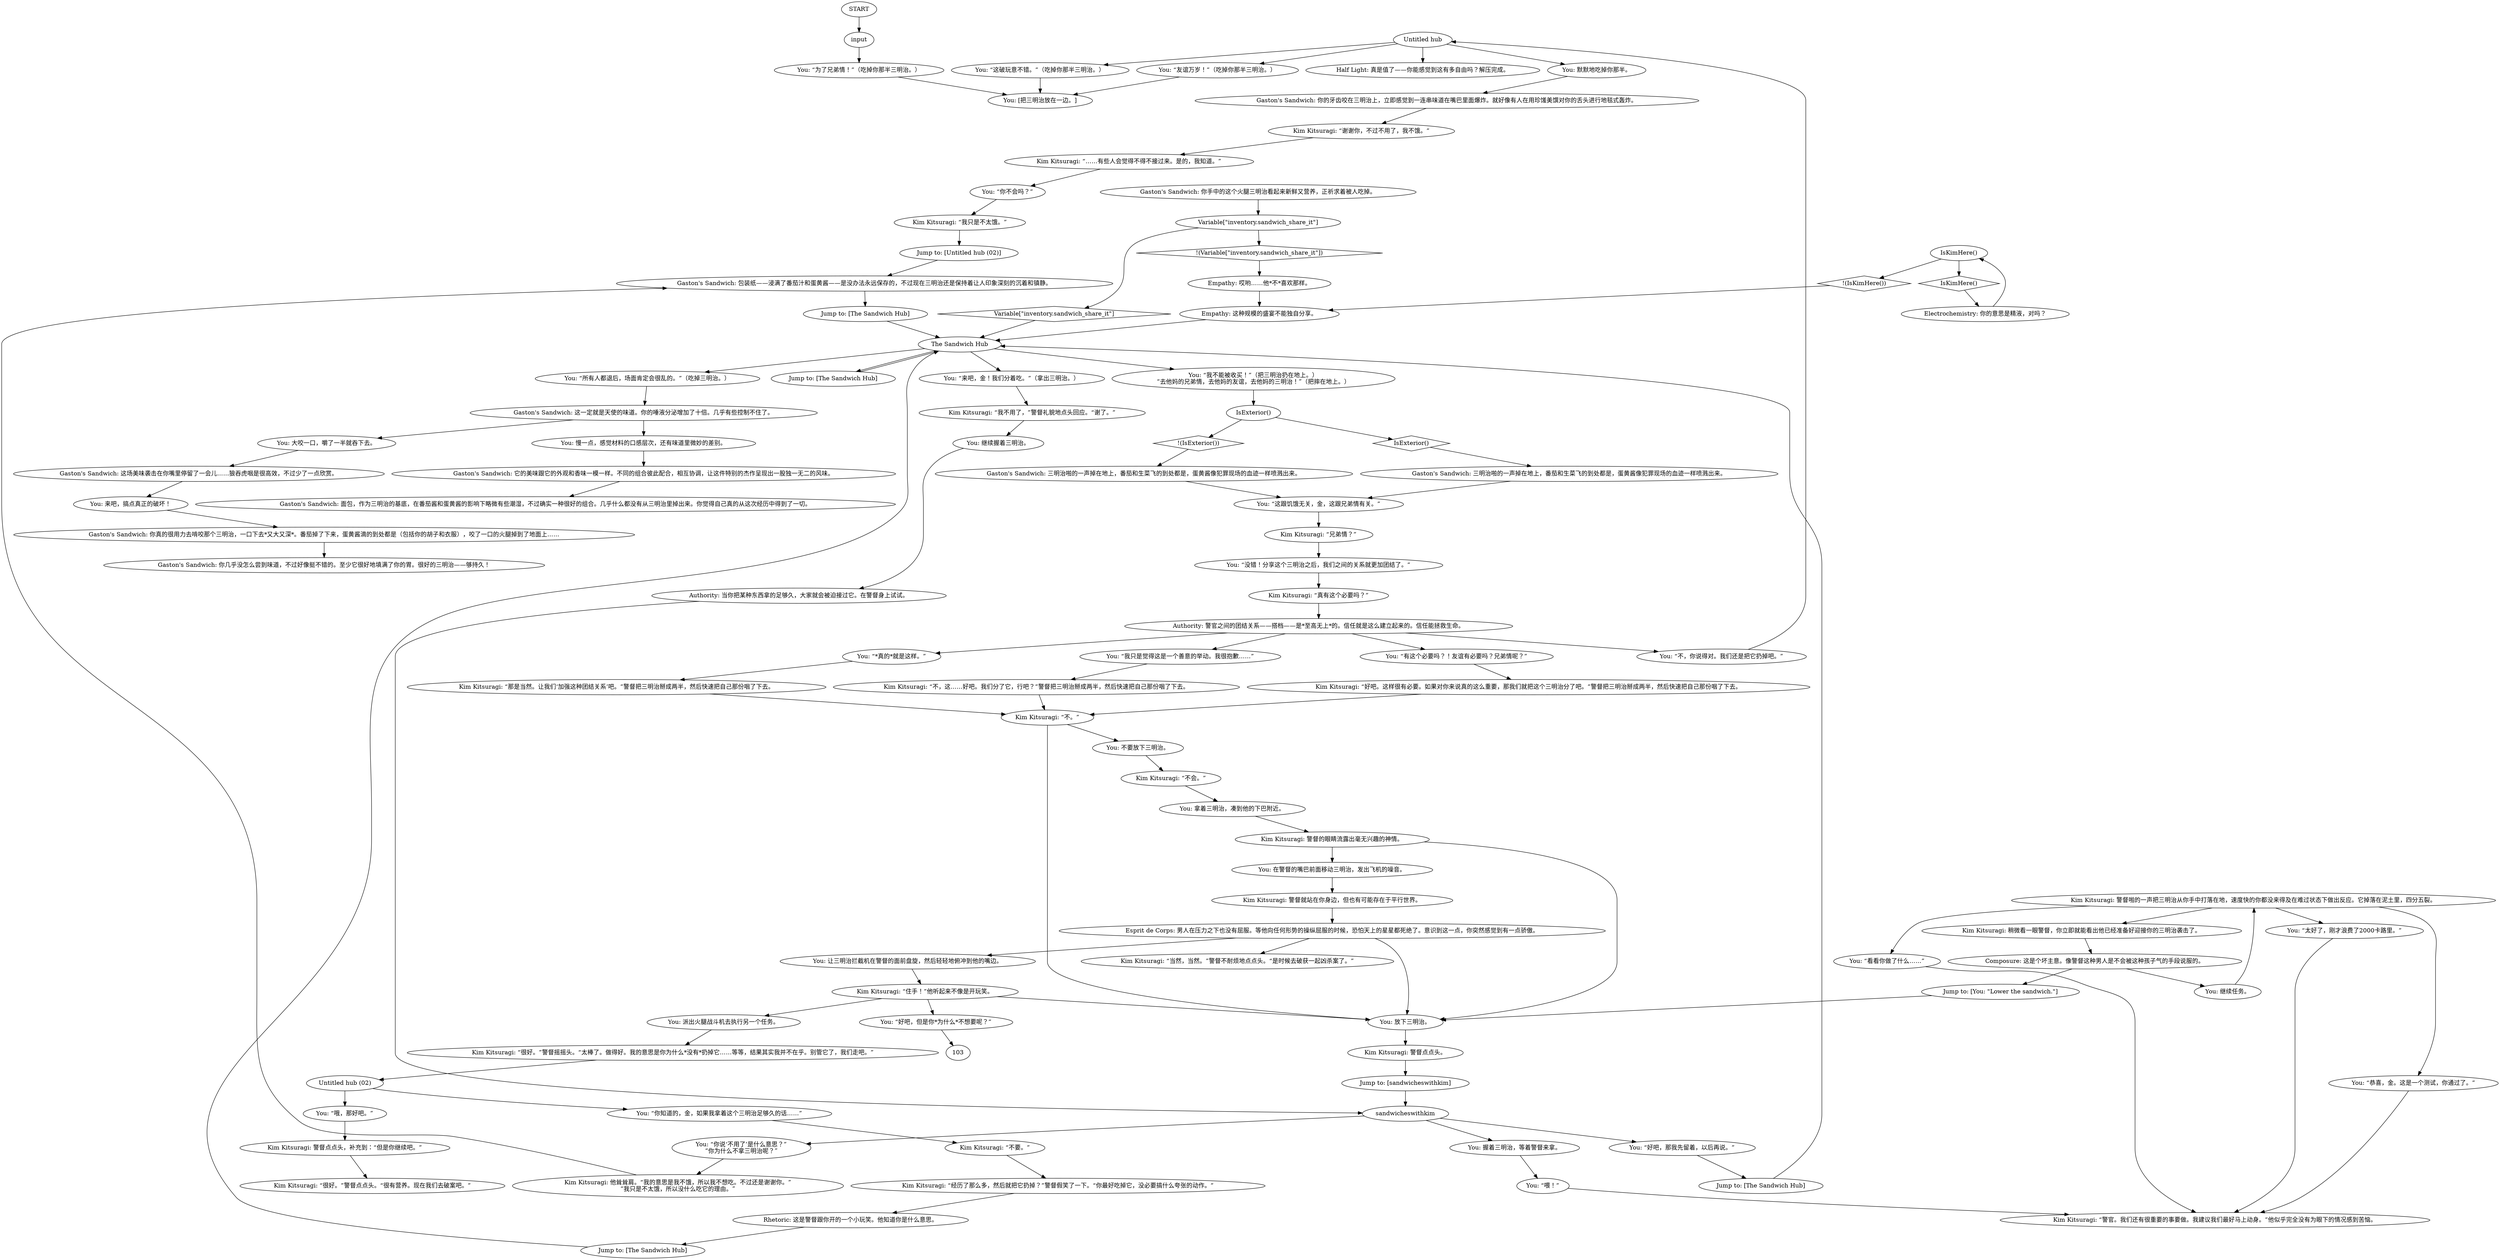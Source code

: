 # INVENTORY / GIANT HAM SANDWICH
# Eating Gaston's ham-sandwich.
# ==================================================
digraph G {
	  0 [label="START"];
	  1 [label="input"];
	  2 [label="You: “友谊万岁！”（吃掉你那半三明治。）"];
	  3 [label="Kim Kitsuragi: “我不用了，”警督礼貌地点头回应。“谢了。”"];
	  4 [label="Gaston's Sandwich: 你真的很用力去啃咬那个三明治，一口下去*又大又深*。番茄掉了下来，蛋黄酱滴的到处都是（包括你的胡子和衣服），咬了一口的火腿掉到了地面上……"];
	  5 [label="You: “恭喜，金。这是一个测试，你通过了。”"];
	  6 [label="You: “你说‘不用了’是什么意思？”\n“你为什么不拿三明治呢？”"];
	  7 [label="You: 继续任务。"];
	  8 [label="You: “没错！分享这个三明治之后，我们之间的关系就更加团结了。”"];
	  9 [label="You: “我只是觉得这是一个善意的举动。我很抱歉……”"];
	  10 [label="Esprit de Corps: 男人在压力之下也没有屈服。等他向任何形势的操纵屈服的时候，恐怕天上的星星都死绝了。意识到这一点，你突然感觉到有一点骄傲。"];
	  11 [label="Variable[\"inventory.sandwich_share_it\"]"];
	  12 [label="Variable[\"inventory.sandwich_share_it\"]", shape=diamond];
	  13 [label="!(Variable[\"inventory.sandwich_share_it\"])", shape=diamond];
	  14 [label="You: “这破玩意不错。”（吃掉你那半三明治。）"];
	  15 [label="You: “看看你做了什么……”"];
	  16 [label="You: “太好了，刚才浪费了2000卡路里。”"];
	  17 [label="Kim Kitsuragi: 他耸耸肩。“我的意思是我不饿，所以我不想吃。不过还是谢谢你。”\n“我只是不太饿，所以没什么吃它的理由。”"];
	  18 [label="Kim Kitsuragi: “住手！”他听起来不像是开玩笑。"];
	  19 [label="Kim Kitsuragi: “不，这……好吧。我们分了它，行吧？”警督把三明治掰成两半，然后快速把自己那份咽了下去。"];
	  20 [label="Gaston's Sandwich: 这场美味袭击在你嘴里停留了一会儿……狼吞虎咽是很高效，不过少了一点欣赏。"];
	  21 [label="Kim Kitsuragi: “兄弟情？”"];
	  22 [label="You: 来吧，搞点真正的破坏！"];
	  23 [label="You: 不要放下三明治。"];
	  24 [label="Kim Kitsuragi: “好吧。这样很有必要。如果对你来说真的这么重要，那我们就把这个三明治分了吧。”警督把三明治掰成两半，然后快速把自己那份咽了下去。"];
	  25 [label="You: “来吧，金！我们分着吃。”（拿出三明治。）"];
	  26 [label="You: 握着三明治，等着警督来拿。"];
	  27 [label="You: “有这个必要吗？！友谊有必要吗？兄弟情呢？”"];
	  28 [label="Gaston's Sandwich: 你几乎没怎么尝到味道，不过好像挺不错的。至少它很好地填满了你的胃。很好的三明治——够持久！"];
	  29 [label="You: 派出火腿战斗机去执行另一个任务。"];
	  30 [label="Gaston's Sandwich: 三明治啪的一声掉在地上，番茄和生菜飞的到处都是，蛋黄酱像犯罪现场的血迹一样喷溅出来。"];
	  31 [label="Jump to: [Untitled hub (02)]"];
	  32 [label="Jump to: [sandwicheswithkim]"];
	  33 [label="Kim Kitsuragi: 警督的眼睛流露出毫无兴趣的神情。"];
	  34 [label="Kim Kitsuragi: “警官。我们还有很重要的事要做。我建议我们最好马上动身。”他似乎完全没有为眼下的情况感到苦恼。"];
	  35 [label="IsKimHere()"];
	  36 [label="IsKimHere()", shape=diamond];
	  37 [label="!(IsKimHere())", shape=diamond];
	  38 [label="IsExterior()"];
	  39 [label="IsExterior()", shape=diamond];
	  40 [label="!(IsExterior())", shape=diamond];
	  41 [label="Gaston's Sandwich: 面包，作为三明治的基底，在番茄酱和蛋黄酱的影响下略微有些潮湿，不过确实一种很好的组合。几乎什么都没有从三明治里掉出来。你觉得自己真的从这次经历中得到了一切。"];
	  42 [label="Kim Kitsuragi: 警督啪的一声把三明治从你手中打落在地，速度快的你都没来得及在难过状态下做出反应。它掉落在泥土里，四分五裂。"];
	  43 [label="You: “好吧，但是你*为什么*不想要呢？”"];
	  44 [label="You: “你不会吗？”"];
	  45 [label="Jump to: [The Sandwich Hub]"];
	  46 [label="You: “*真的*就是这样。”"];
	  47 [label="Kim Kitsuragi: 警督点点头。"];
	  48 [label="You: 放下三明治。"];
	  49 [label="Gaston's Sandwich: 它的美味跟它的外观和香味一模一样。不同的组合彼此配合，相互协调，让这件特别的杰作呈现出一股独一无二的风味。"];
	  50 [label="sandwicheswithkim"];
	  51 [label="Kim Kitsuragi: 警督就站在你身边，但也有可能存在于平行世界。"];
	  52 [label="Composure: 这是个坏主意。像警督这种男人是不会被这种孩子气的手段说服的。"];
	  53 [label="You: “我不能被收买！”（把三明治扔在地上。）\n“去他妈的兄弟情，去他妈的友谊，去他妈的三明治！”（把摔在地上。）"];
	  54 [label="Authority: 警官之间的团结关系——搭档——是*至高无上*的。信任就是这么建立起来的。信任能拯救生命。"];
	  55 [label="Kim Kitsuragi: 警督点点头，补充到：“但是你继续吧。”"];
	  56 [label="You: 大咬一口，嚼了一半就吞下去。"];
	  57 [label="You: “好吧，那我先留着，以后再说。”"];
	  58 [label="Kim Kitsuragi: “那是当然。让我们‘加强这种团结关系’吧。”警督把三明治掰成两半，然后快速把自己那份咽了下去。"];
	  59 [label="Kim Kitsuragi: “真有这个必要吗？”"];
	  60 [label="Rhetoric: 这是警督跟你开的一个小玩笑。他知道你是什么意思。"];
	  61 [label="Jump to: [You: \"Lower the sandwich.\"]"];
	  62 [label="You: “所有人都退后，场面肯定会很乱的。”（吃掉三明治。）"];
	  63 [label="You: 让三明治拦截机在警督的面前盘旋，然后轻轻地俯冲到他的嘴边。"];
	  64 [label="You: 默默地吃掉你那半。"];
	  65 [label="You: 在警督的嘴巴前面移动三明治，发出飞机的噪音。"];
	  66 [label="You: “哦，那好吧。”"];
	  67 [label="You: “不，你说得对。我们还是把它扔掉吧。”"];
	  68 [label="The Sandwich Hub"];
	  69 [label="You: 拿着三明治，凑到他的下巴附近。"];
	  70 [label="Kim Kitsuragi: “不会。”"];
	  71 [label="Gaston's Sandwich: 三明治啪的一声掉在地上，番茄和生菜飞的到处都是，蛋黄酱像犯罪现场的血迹一样喷溅出来。"];
	  72 [label="You: 慢一点，感觉材料的口感层次，还有味道里微妙的差别。"];
	  73 [label="Gaston's Sandwich: 你手中的这个火腿三明治看起来新鲜又营养，正祈求着被人吃掉。"];
	  74 [label="You: “为了兄弟情！”（吃掉你那半三明治。）"];
	  75 [label="Half Light: 真是值了——你能感觉到这有多自由吗？解压完成。"];
	  76 [label="Empathy: 这种规模的盛宴不能独自分享。"];
	  77 [label="Empathy: 哎哟……他*不*喜欢那样。"];
	  78 [label="Untitled hub (02)"];
	  79 [label="Gaston's Sandwich: 包装纸——浸满了番茄汁和蛋黄酱——是没办法永远保存的，不过现在三明治还是保持着让人印象深刻的沉着和镇静。"];
	  80 [label="Jump to: [The Sandwich Hub]"];
	  81 [label="Kim Kitsuragi: “很好。”警督点点头。“很有营养。现在我们去破案吧。”"];
	  82 [label="Gaston's Sandwich: 你的牙齿咬在三明治上，立即感觉到一连串味道在嘴巴里面爆炸。就好像有人在用珍馐美馔对你的舌头进行地毯式轰炸。"];
	  83 [label="Gaston's Sandwich: 这一定就是天使的味道。你的唾液分泌增加了十倍。几乎有些控制不住了。"];
	  84 [label="Kim Kitsuragi: “谢谢你，不过不用了，我不饿。”"];
	  85 [label="You: “喂！”"];
	  86 [label="Kim Kitsuragi: 稍微看一眼警督，你立即就能看出他已经准备好迎接你的三明治袭击了。"];
	  87 [label="Kim Kitsuragi: “很好。”警督摇摇头。“太棒了。做得好。我的意思是你为什么*没有*扔掉它……等等，结果其实我并不在乎。别管它了，我们走吧。”"];
	  88 [label="Electrochemistry: 你的意思是精液，对吗？"];
	  89 [label="You: “这跟饥饿无关，金，这跟兄弟情有关。”"];
	  90 [label="You: “你知道的，金，如果我拿着这个三明治足够久的话……”"];
	  91 [label="Kim Kitsuragi: “当然，当然。”警督不耐烦地点点头。“是时候去破获一起凶杀案了。”"];
	  92 [label="You: [把三明治放在一边。]"];
	  93 [label="Jump to: [The Sandwich Hub]"];
	  94 [label="Jump to: [The Sandwich Hub]"];
	  95 [label="Kim Kitsuragi: “经历了那么多，然后就把它扔掉？”警督假笑了一下。“你最好吃掉它，没必要搞什么夸张的动作。”"];
	  96 [label="Untitled hub"];
	  97 [label="Kim Kitsuragi: “不。”"];
	  98 [label="Authority: 当你把某种东西拿的足够久，大家就会被迫接过它。在警督身上试试。"];
	  99 [label="You: 继续握着三明治。"];
	  100 [label="Kim Kitsuragi: “……有些人会觉得不得不接过来。是的，我知道。”"];
	  101 [label="Kim Kitsuragi: “不要。”"];
	  102 [label="Kim Kitsuragi: “我只是不太饿。”"];
	  0 -> 1
	  1 -> 74
	  2 -> 92
	  3 -> 99
	  4 -> 28
	  5 -> 34
	  6 -> 17
	  7 -> 42
	  8 -> 59
	  9 -> 19
	  10 -> 48
	  10 -> 91
	  10 -> 63
	  11 -> 12
	  11 -> 13
	  12 -> 68
	  13 -> 77
	  14 -> 92
	  15 -> 34
	  16 -> 34
	  17 -> 79
	  18 -> 48
	  18 -> 43
	  18 -> 29
	  19 -> 97
	  20 -> 22
	  21 -> 8
	  22 -> 4
	  23 -> 70
	  24 -> 97
	  25 -> 3
	  26 -> 85
	  27 -> 24
	  29 -> 87
	  30 -> 89
	  31 -> 79
	  32 -> 50
	  33 -> 48
	  33 -> 65
	  35 -> 36
	  35 -> 37
	  36 -> 88
	  37 -> 76
	  38 -> 40
	  38 -> 39
	  39 -> 30
	  40 -> 71
	  42 -> 16
	  42 -> 5
	  42 -> 86
	  42 -> 15
	  43 -> 103
	  44 -> 102
	  45 -> 68
	  46 -> 58
	  47 -> 32
	  48 -> 47
	  49 -> 41
	  50 -> 57
	  50 -> 26
	  50 -> 6
	  51 -> 10
	  52 -> 61
	  52 -> 7
	  53 -> 38
	  54 -> 9
	  54 -> 67
	  54 -> 27
	  54 -> 46
	  55 -> 81
	  56 -> 20
	  57 -> 80
	  58 -> 97
	  59 -> 54
	  60 -> 45
	  61 -> 48
	  62 -> 83
	  63 -> 18
	  64 -> 82
	  65 -> 51
	  66 -> 55
	  67 -> 96
	  68 -> 25
	  68 -> 93
	  68 -> 53
	  68 -> 62
	  69 -> 33
	  70 -> 69
	  71 -> 89
	  72 -> 49
	  73 -> 11
	  74 -> 92
	  76 -> 68
	  77 -> 76
	  78 -> 90
	  78 -> 66
	  79 -> 94
	  80 -> 68
	  82 -> 84
	  83 -> 72
	  83 -> 56
	  84 -> 100
	  85 -> 34
	  86 -> 52
	  87 -> 78
	  88 -> 35
	  89 -> 21
	  90 -> 101
	  93 -> 68
	  94 -> 68
	  95 -> 60
	  96 -> 64
	  96 -> 2
	  96 -> 75
	  96 -> 14
	  97 -> 48
	  97 -> 23
	  98 -> 50
	  99 -> 98
	  100 -> 44
	  101 -> 95
	  102 -> 31
}

